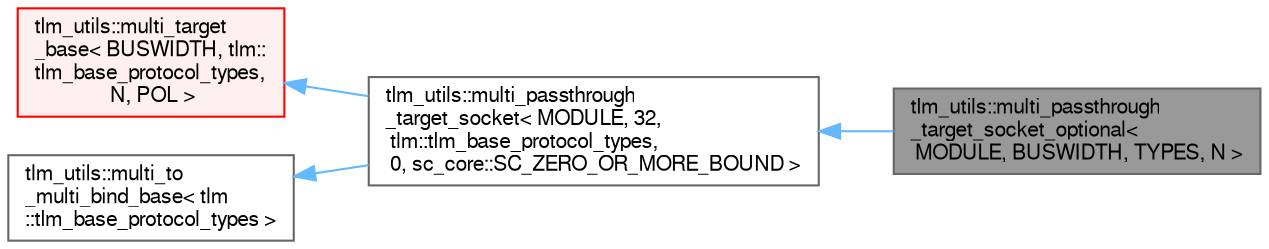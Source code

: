 digraph "tlm_utils::multi_passthrough_target_socket_optional&lt; MODULE, BUSWIDTH, TYPES, N &gt;"
{
 // LATEX_PDF_SIZE
  bgcolor="transparent";
  edge [fontname=FreeSans,fontsize=10,labelfontname=FreeSans,labelfontsize=10];
  node [fontname=FreeSans,fontsize=10,shape=box,height=0.2,width=0.4];
  rankdir="LR";
  Node1 [id="Node000001",label="tlm_utils::multi_passthrough\l_target_socket_optional\<\l MODULE, BUSWIDTH, TYPES, N \>",height=0.2,width=0.4,color="gray40", fillcolor="grey60", style="filled", fontcolor="black",tooltip=" "];
  Node2 -> Node1 [id="edge1_Node000001_Node000002",dir="back",color="steelblue1",style="solid",tooltip=" "];
  Node2 [id="Node000002",label="tlm_utils::multi_passthrough\l_target_socket\< MODULE, 32,\l tlm::tlm_base_protocol_types,\l 0, sc_core::SC_ZERO_OR_MORE_BOUND \>",height=0.2,width=0.4,color="gray40", fillcolor="white", style="filled",URL="$a01317.html",tooltip=" "];
  Node3 -> Node2 [id="edge2_Node000002_Node000003",dir="back",color="steelblue1",style="solid",tooltip=" "];
  Node3 [id="Node000003",label="tlm_utils::multi_target\l_base\< BUSWIDTH, tlm::\ltlm_base_protocol_types,\l N, POL \>",height=0.2,width=0.4,color="red", fillcolor="#FFF0F0", style="filled",URL="$a01349.html",tooltip=" "];
  Node12 -> Node2 [id="edge3_Node000002_Node000012",dir="back",color="steelblue1",style="solid",tooltip=" "];
  Node12 [id="Node000012",label="tlm_utils::multi_to\l_multi_bind_base\< tlm\l::tlm_base_protocol_types \>",height=0.2,width=0.4,color="gray40", fillcolor="white", style="filled",URL="$a01353.html",tooltip=" "];
}
